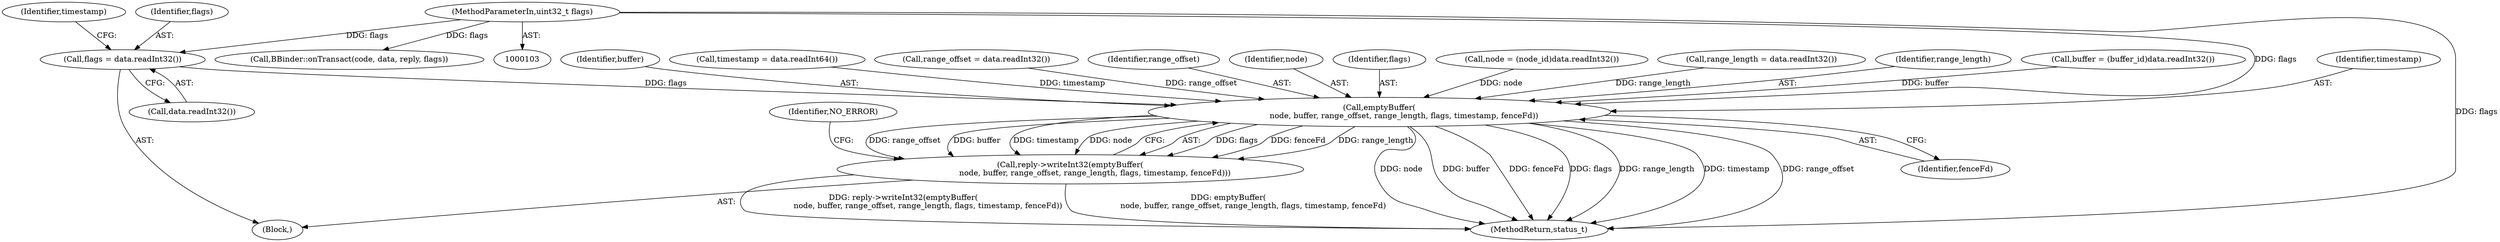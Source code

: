 digraph "0_Android_db829699d3293f254a7387894303451a91278986@API" {
"1001297" [label="(Call,flags = data.readInt32())"];
"1000107" [label="(MethodParameterIn,uint32_t flags)"];
"1001311" [label="(Call,emptyBuffer(\n                    node, buffer, range_offset, range_length, flags, timestamp, fenceFd))"];
"1001310" [label="(Call,reply->writeInt32(emptyBuffer(\n                    node, buffer, range_offset, range_length, flags, timestamp, fenceFd)))"];
"1001364" [label="(MethodReturn,status_t)"];
"1001299" [label="(Call,data.readInt32())"];
"1001317" [label="(Identifier,timestamp)"];
"1001313" [label="(Identifier,buffer)"];
"1001301" [label="(Call,timestamp = data.readInt64())"];
"1001302" [label="(Identifier,timestamp)"];
"1001320" [label="(Identifier,NO_ERROR)"];
"1001318" [label="(Identifier,fenceFd)"];
"1001298" [label="(Identifier,flags)"];
"1001359" [label="(Call,BBinder::onTransact(code, data, reply, flags))"];
"1001271" [label="(Block,)"];
"1001311" [label="(Call,emptyBuffer(\n                    node, buffer, range_offset, range_length, flags, timestamp, fenceFd))"];
"1001289" [label="(Call,range_offset = data.readInt32())"];
"1001314" [label="(Identifier,range_offset)"];
"1001312" [label="(Identifier,node)"];
"1000107" [label="(MethodParameterIn,uint32_t flags)"];
"1001316" [label="(Identifier,flags)"];
"1001277" [label="(Call,node = (node_id)data.readInt32())"];
"1001293" [label="(Call,range_length = data.readInt32())"];
"1001315" [label="(Identifier,range_length)"];
"1001310" [label="(Call,reply->writeInt32(emptyBuffer(\n                    node, buffer, range_offset, range_length, flags, timestamp, fenceFd)))"];
"1001283" [label="(Call,buffer = (buffer_id)data.readInt32())"];
"1001297" [label="(Call,flags = data.readInt32())"];
"1001297" -> "1001271"  [label="AST: "];
"1001297" -> "1001299"  [label="CFG: "];
"1001298" -> "1001297"  [label="AST: "];
"1001299" -> "1001297"  [label="AST: "];
"1001302" -> "1001297"  [label="CFG: "];
"1000107" -> "1001297"  [label="DDG: flags"];
"1001297" -> "1001311"  [label="DDG: flags"];
"1000107" -> "1000103"  [label="AST: "];
"1000107" -> "1001364"  [label="DDG: flags"];
"1000107" -> "1001311"  [label="DDG: flags"];
"1000107" -> "1001359"  [label="DDG: flags"];
"1001311" -> "1001310"  [label="AST: "];
"1001311" -> "1001318"  [label="CFG: "];
"1001312" -> "1001311"  [label="AST: "];
"1001313" -> "1001311"  [label="AST: "];
"1001314" -> "1001311"  [label="AST: "];
"1001315" -> "1001311"  [label="AST: "];
"1001316" -> "1001311"  [label="AST: "];
"1001317" -> "1001311"  [label="AST: "];
"1001318" -> "1001311"  [label="AST: "];
"1001310" -> "1001311"  [label="CFG: "];
"1001311" -> "1001364"  [label="DDG: node"];
"1001311" -> "1001364"  [label="DDG: buffer"];
"1001311" -> "1001364"  [label="DDG: fenceFd"];
"1001311" -> "1001364"  [label="DDG: flags"];
"1001311" -> "1001364"  [label="DDG: range_length"];
"1001311" -> "1001364"  [label="DDG: timestamp"];
"1001311" -> "1001364"  [label="DDG: range_offset"];
"1001311" -> "1001310"  [label="DDG: flags"];
"1001311" -> "1001310"  [label="DDG: fenceFd"];
"1001311" -> "1001310"  [label="DDG: range_length"];
"1001311" -> "1001310"  [label="DDG: range_offset"];
"1001311" -> "1001310"  [label="DDG: buffer"];
"1001311" -> "1001310"  [label="DDG: timestamp"];
"1001311" -> "1001310"  [label="DDG: node"];
"1001277" -> "1001311"  [label="DDG: node"];
"1001283" -> "1001311"  [label="DDG: buffer"];
"1001289" -> "1001311"  [label="DDG: range_offset"];
"1001293" -> "1001311"  [label="DDG: range_length"];
"1001301" -> "1001311"  [label="DDG: timestamp"];
"1001310" -> "1001271"  [label="AST: "];
"1001320" -> "1001310"  [label="CFG: "];
"1001310" -> "1001364"  [label="DDG: emptyBuffer(\n                    node, buffer, range_offset, range_length, flags, timestamp, fenceFd)"];
"1001310" -> "1001364"  [label="DDG: reply->writeInt32(emptyBuffer(\n                    node, buffer, range_offset, range_length, flags, timestamp, fenceFd))"];
}
